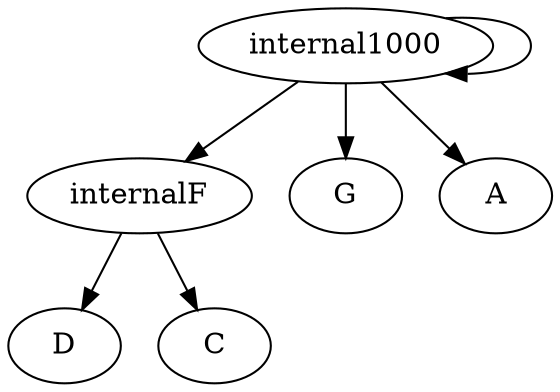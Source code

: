 strict digraph G1 {
internalF -> D
internalF -> C
internal1000 -> G
internal1000 -> A
internal1000 -> internal1000
internal1000 -> internalF
}